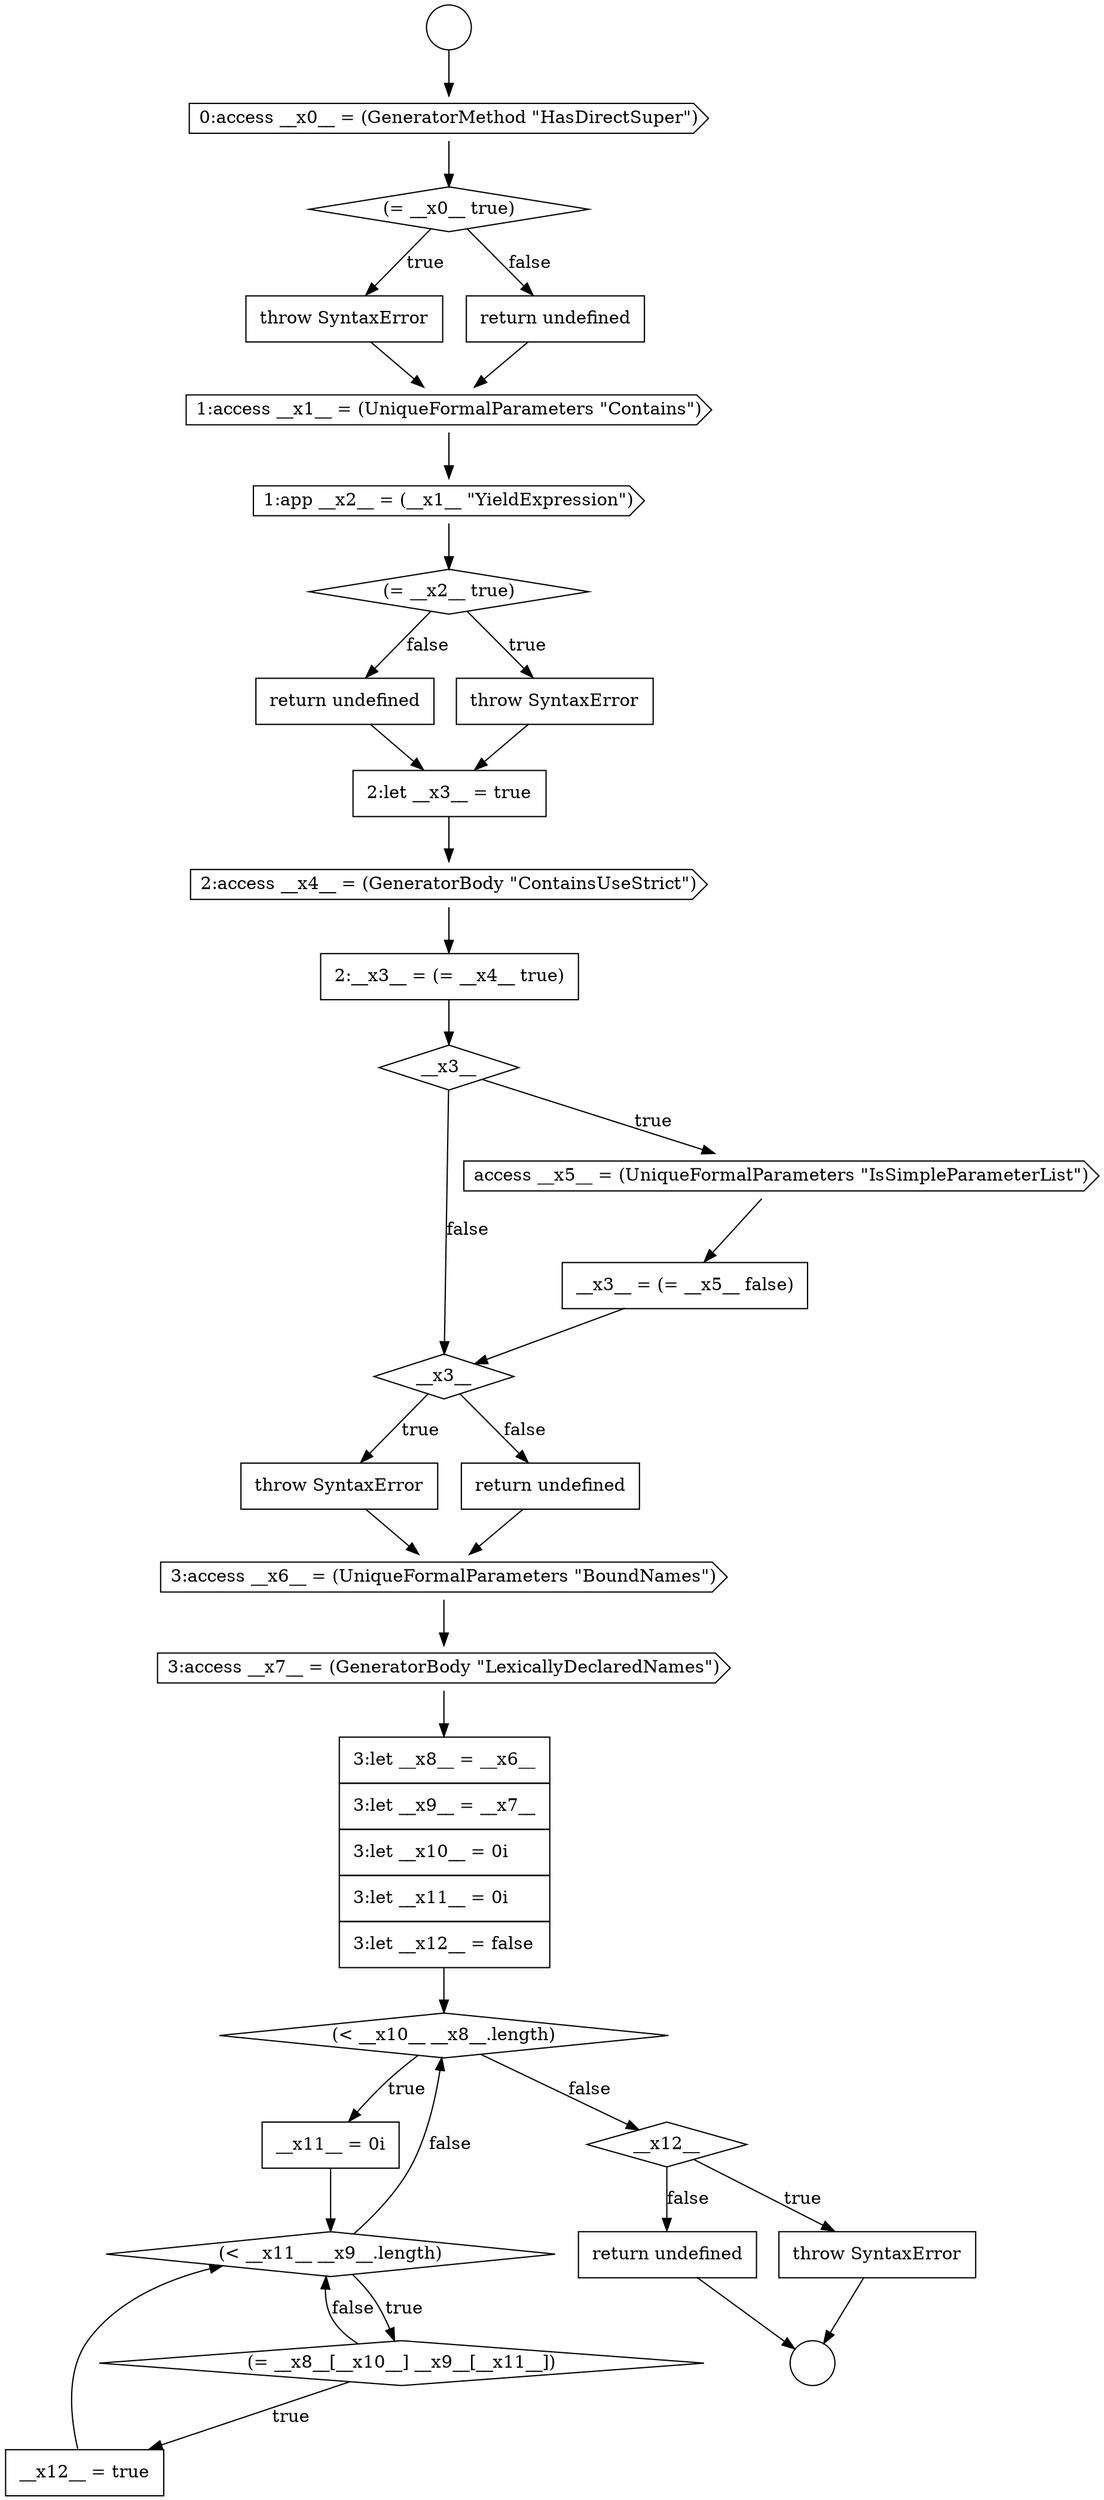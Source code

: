 digraph {
  node20014 [shape=none, margin=0, label=<<font color="black">
    <table border="0" cellborder="1" cellspacing="0" cellpadding="10">
      <tr><td align="left">throw SyntaxError</td></tr>
    </table>
  </font>> color="black" fillcolor="white" style=filled]
  node20011 [shape=circle label=" " color="black" fillcolor="white" style=filled]
  node20017 [shape=cds, label=<<font color="black">1:app __x2__ = (__x1__ &quot;YieldExpression&quot;)</font>> color="black" fillcolor="white" style=filled]
  node20020 [shape=none, margin=0, label=<<font color="black">
    <table border="0" cellborder="1" cellspacing="0" cellpadding="10">
      <tr><td align="left">return undefined</td></tr>
    </table>
  </font>> color="black" fillcolor="white" style=filled]
  node20032 [shape=none, margin=0, label=<<font color="black">
    <table border="0" cellborder="1" cellspacing="0" cellpadding="10">
      <tr><td align="left">3:let __x8__ = __x6__</td></tr>
      <tr><td align="left">3:let __x9__ = __x7__</td></tr>
      <tr><td align="left">3:let __x10__ = 0i</td></tr>
      <tr><td align="left">3:let __x11__ = 0i</td></tr>
      <tr><td align="left">3:let __x12__ = false</td></tr>
    </table>
  </font>> color="black" fillcolor="white" style=filled]
  node20033 [shape=diamond, label=<<font color="black">(&lt; __x10__ __x8__.length)</font>> color="black" fillcolor="white" style=filled]
  node20028 [shape=none, margin=0, label=<<font color="black">
    <table border="0" cellborder="1" cellspacing="0" cellpadding="10">
      <tr><td align="left">throw SyntaxError</td></tr>
    </table>
  </font>> color="black" fillcolor="white" style=filled]
  node20037 [shape=none, margin=0, label=<<font color="black">
    <table border="0" cellborder="1" cellspacing="0" cellpadding="10">
      <tr><td align="left">__x12__ = true</td></tr>
    </table>
  </font>> color="black" fillcolor="white" style=filled]
  node20024 [shape=diamond, label=<<font color="black">__x3__</font>> color="black" fillcolor="white" style=filled]
  node20019 [shape=none, margin=0, label=<<font color="black">
    <table border="0" cellborder="1" cellspacing="0" cellpadding="10">
      <tr><td align="left">throw SyntaxError</td></tr>
    </table>
  </font>> color="black" fillcolor="white" style=filled]
  node20016 [shape=cds, label=<<font color="black">1:access __x1__ = (UniqueFormalParameters &quot;Contains&quot;)</font>> color="black" fillcolor="white" style=filled]
  node20012 [shape=cds, label=<<font color="black">0:access __x0__ = (GeneratorMethod &quot;HasDirectSuper&quot;)</font>> color="black" fillcolor="white" style=filled]
  node20023 [shape=none, margin=0, label=<<font color="black">
    <table border="0" cellborder="1" cellspacing="0" cellpadding="10">
      <tr><td align="left">2:__x3__ = (= __x4__ true)</td></tr>
    </table>
  </font>> color="black" fillcolor="white" style=filled]
  node20030 [shape=cds, label=<<font color="black">3:access __x6__ = (UniqueFormalParameters &quot;BoundNames&quot;)</font>> color="black" fillcolor="white" style=filled]
  node20018 [shape=diamond, label=<<font color="black">(= __x2__ true)</font>> color="black" fillcolor="white" style=filled]
  node20013 [shape=diamond, label=<<font color="black">(= __x0__ true)</font>> color="black" fillcolor="white" style=filled]
  node20022 [shape=cds, label=<<font color="black">2:access __x4__ = (GeneratorBody &quot;ContainsUseStrict&quot;)</font>> color="black" fillcolor="white" style=filled]
  node20026 [shape=none, margin=0, label=<<font color="black">
    <table border="0" cellborder="1" cellspacing="0" cellpadding="10">
      <tr><td align="left">__x3__ = (= __x5__ false)</td></tr>
    </table>
  </font>> color="black" fillcolor="white" style=filled]
  node20039 [shape=none, margin=0, label=<<font color="black">
    <table border="0" cellborder="1" cellspacing="0" cellpadding="10">
      <tr><td align="left">throw SyntaxError</td></tr>
    </table>
  </font>> color="black" fillcolor="white" style=filled]
  node20031 [shape=cds, label=<<font color="black">3:access __x7__ = (GeneratorBody &quot;LexicallyDeclaredNames&quot;)</font>> color="black" fillcolor="white" style=filled]
  node20034 [shape=none, margin=0, label=<<font color="black">
    <table border="0" cellborder="1" cellspacing="0" cellpadding="10">
      <tr><td align="left">__x11__ = 0i</td></tr>
    </table>
  </font>> color="black" fillcolor="white" style=filled]
  node20038 [shape=diamond, label=<<font color="black">__x12__</font>> color="black" fillcolor="white" style=filled]
  node20027 [shape=diamond, label=<<font color="black">__x3__</font>> color="black" fillcolor="white" style=filled]
  node20021 [shape=none, margin=0, label=<<font color="black">
    <table border="0" cellborder="1" cellspacing="0" cellpadding="10">
      <tr><td align="left">2:let __x3__ = true</td></tr>
    </table>
  </font>> color="black" fillcolor="white" style=filled]
  node20010 [shape=circle label=" " color="black" fillcolor="white" style=filled]
  node20025 [shape=cds, label=<<font color="black">access __x5__ = (UniqueFormalParameters &quot;IsSimpleParameterList&quot;)</font>> color="black" fillcolor="white" style=filled]
  node20015 [shape=none, margin=0, label=<<font color="black">
    <table border="0" cellborder="1" cellspacing="0" cellpadding="10">
      <tr><td align="left">return undefined</td></tr>
    </table>
  </font>> color="black" fillcolor="white" style=filled]
  node20029 [shape=none, margin=0, label=<<font color="black">
    <table border="0" cellborder="1" cellspacing="0" cellpadding="10">
      <tr><td align="left">return undefined</td></tr>
    </table>
  </font>> color="black" fillcolor="white" style=filled]
  node20036 [shape=diamond, label=<<font color="black">(= __x8__[__x10__] __x9__[__x11__])</font>> color="black" fillcolor="white" style=filled]
  node20040 [shape=none, margin=0, label=<<font color="black">
    <table border="0" cellborder="1" cellspacing="0" cellpadding="10">
      <tr><td align="left">return undefined</td></tr>
    </table>
  </font>> color="black" fillcolor="white" style=filled]
  node20035 [shape=diamond, label=<<font color="black">(&lt; __x11__ __x9__.length)</font>> color="black" fillcolor="white" style=filled]
  node20017 -> node20018 [ color="black"]
  node20023 -> node20024 [ color="black"]
  node20034 -> node20035 [ color="black"]
  node20024 -> node20025 [label=<<font color="black">true</font>> color="black"]
  node20024 -> node20027 [label=<<font color="black">false</font>> color="black"]
  node20016 -> node20017 [ color="black"]
  node20021 -> node20022 [ color="black"]
  node20012 -> node20013 [ color="black"]
  node20030 -> node20031 [ color="black"]
  node20027 -> node20028 [label=<<font color="black">true</font>> color="black"]
  node20027 -> node20029 [label=<<font color="black">false</font>> color="black"]
  node20026 -> node20027 [ color="black"]
  node20022 -> node20023 [ color="black"]
  node20036 -> node20037 [label=<<font color="black">true</font>> color="black"]
  node20036 -> node20035 [label=<<font color="black">false</font>> color="black"]
  node20015 -> node20016 [ color="black"]
  node20025 -> node20026 [ color="black"]
  node20019 -> node20021 [ color="black"]
  node20039 -> node20011 [ color="black"]
  node20038 -> node20039 [label=<<font color="black">true</font>> color="black"]
  node20038 -> node20040 [label=<<font color="black">false</font>> color="black"]
  node20037 -> node20035 [ color="black"]
  node20035 -> node20036 [label=<<font color="black">true</font>> color="black"]
  node20035 -> node20033 [label=<<font color="black">false</font>> color="black"]
  node20014 -> node20016 [ color="black"]
  node20010 -> node20012 [ color="black"]
  node20040 -> node20011 [ color="black"]
  node20033 -> node20034 [label=<<font color="black">true</font>> color="black"]
  node20033 -> node20038 [label=<<font color="black">false</font>> color="black"]
  node20018 -> node20019 [label=<<font color="black">true</font>> color="black"]
  node20018 -> node20020 [label=<<font color="black">false</font>> color="black"]
  node20031 -> node20032 [ color="black"]
  node20029 -> node20030 [ color="black"]
  node20032 -> node20033 [ color="black"]
  node20028 -> node20030 [ color="black"]
  node20013 -> node20014 [label=<<font color="black">true</font>> color="black"]
  node20013 -> node20015 [label=<<font color="black">false</font>> color="black"]
  node20020 -> node20021 [ color="black"]
}
